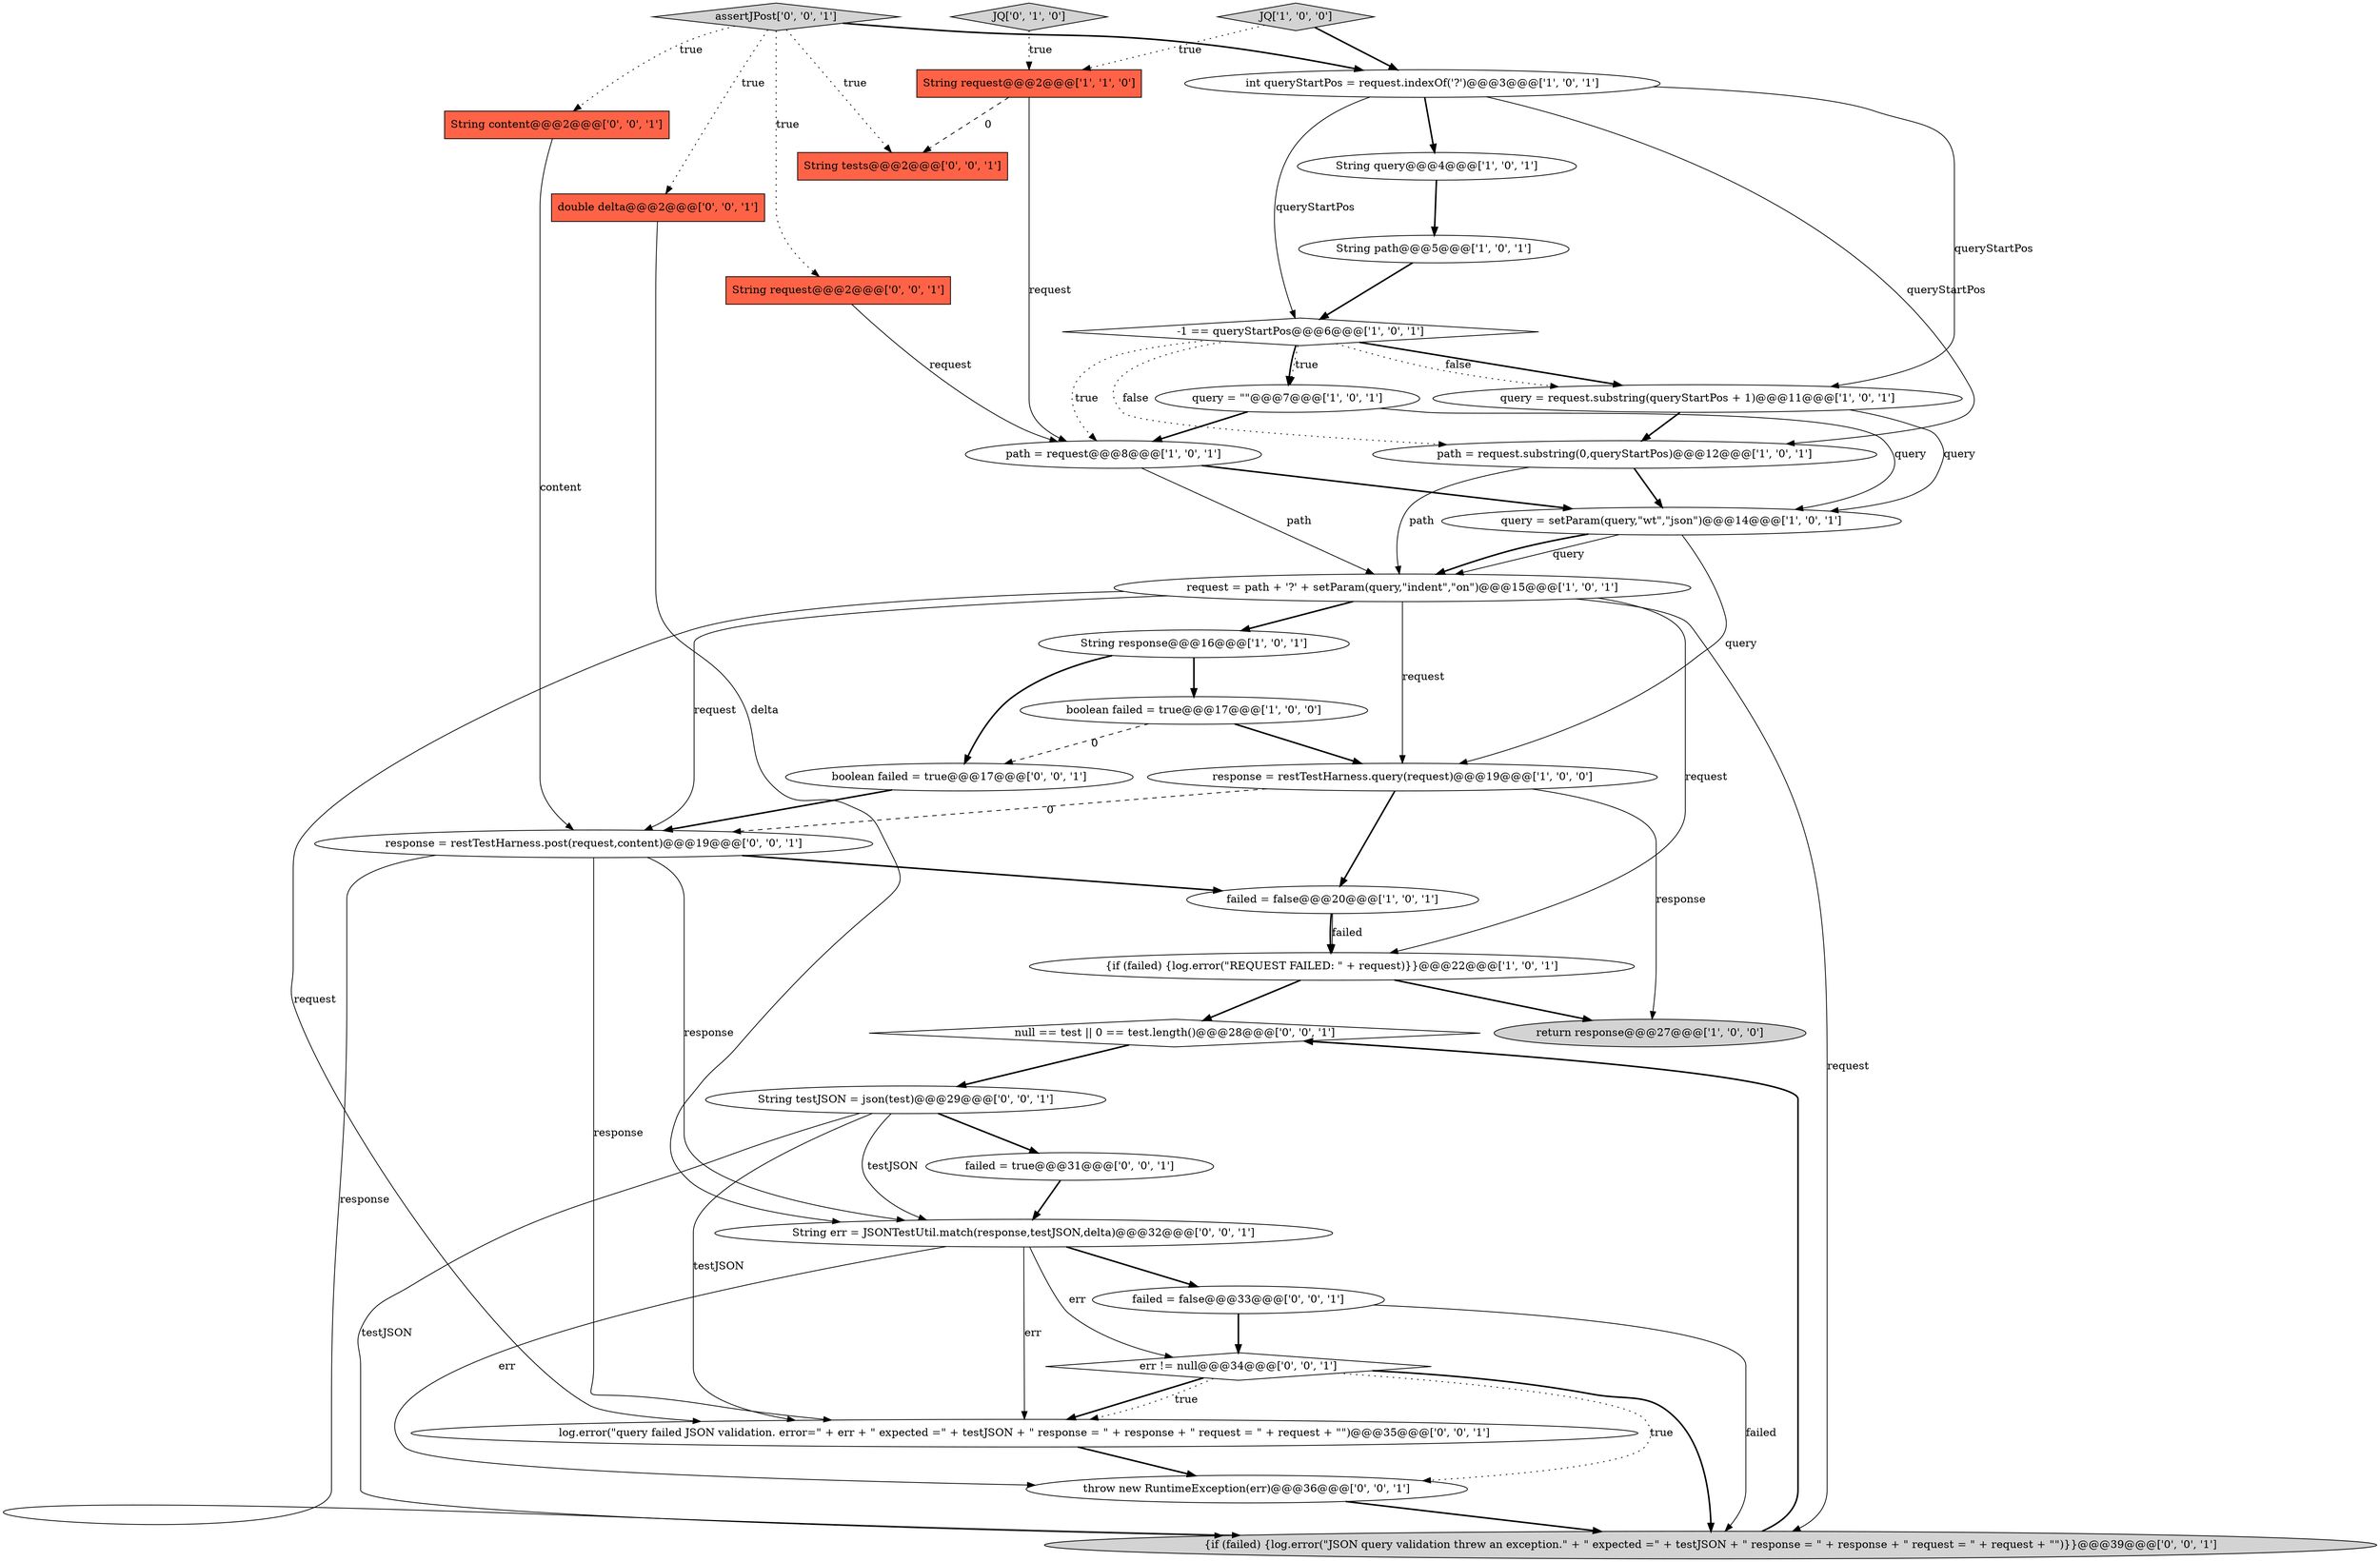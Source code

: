 digraph {
10 [style = filled, label = "String query@@@4@@@['1', '0', '1']", fillcolor = white, shape = ellipse image = "AAA0AAABBB1BBB"];
29 [style = filled, label = "double delta@@@2@@@['0', '0', '1']", fillcolor = tomato, shape = box image = "AAA0AAABBB3BBB"];
0 [style = filled, label = "path = request@@@8@@@['1', '0', '1']", fillcolor = white, shape = ellipse image = "AAA0AAABBB1BBB"];
14 [style = filled, label = "path = request.substring(0,queryStartPos)@@@12@@@['1', '0', '1']", fillcolor = white, shape = ellipse image = "AAA0AAABBB1BBB"];
33 [style = filled, label = "String tests@@@2@@@['0', '0', '1']", fillcolor = tomato, shape = box image = "AAA0AAABBB3BBB"];
8 [style = filled, label = "return response@@@27@@@['1', '0', '0']", fillcolor = lightgray, shape = ellipse image = "AAA0AAABBB1BBB"];
31 [style = filled, label = "String request@@@2@@@['0', '0', '1']", fillcolor = tomato, shape = box image = "AAA0AAABBB3BBB"];
34 [style = filled, label = "response = restTestHarness.post(request,content)@@@19@@@['0', '0', '1']", fillcolor = white, shape = ellipse image = "AAA0AAABBB3BBB"];
18 [style = filled, label = "JQ['0', '1', '0']", fillcolor = lightgray, shape = diamond image = "AAA0AAABBB2BBB"];
12 [style = filled, label = "failed = false@@@20@@@['1', '0', '1']", fillcolor = white, shape = ellipse image = "AAA0AAABBB1BBB"];
19 [style = filled, label = "null == test || 0 == test.length()@@@28@@@['0', '0', '1']", fillcolor = white, shape = diamond image = "AAA0AAABBB3BBB"];
5 [style = filled, label = "String path@@@5@@@['1', '0', '1']", fillcolor = white, shape = ellipse image = "AAA0AAABBB1BBB"];
17 [style = filled, label = "int queryStartPos = request.indexOf('?')@@@3@@@['1', '0', '1']", fillcolor = white, shape = ellipse image = "AAA0AAABBB1BBB"];
9 [style = filled, label = "response = restTestHarness.query(request)@@@19@@@['1', '0', '0']", fillcolor = white, shape = ellipse image = "AAA0AAABBB1BBB"];
7 [style = filled, label = "query = setParam(query,\"wt\",\"json\")@@@14@@@['1', '0', '1']", fillcolor = white, shape = ellipse image = "AAA0AAABBB1BBB"];
25 [style = filled, label = "String err = JSONTestUtil.match(response,testJSON,delta)@@@32@@@['0', '0', '1']", fillcolor = white, shape = ellipse image = "AAA0AAABBB3BBB"];
2 [style = filled, label = "-1 == queryStartPos@@@6@@@['1', '0', '1']", fillcolor = white, shape = diamond image = "AAA0AAABBB1BBB"];
22 [style = filled, label = "failed = false@@@33@@@['0', '0', '1']", fillcolor = white, shape = ellipse image = "AAA0AAABBB3BBB"];
13 [style = filled, label = "String request@@@2@@@['1', '1', '0']", fillcolor = tomato, shape = box image = "AAA0AAABBB1BBB"];
20 [style = filled, label = "log.error(\"query failed JSON validation. error=\" + err + \" expected =\" + testJSON + \" response = \" + response + \" request = \" + request + \"\")@@@35@@@['0', '0', '1']", fillcolor = white, shape = ellipse image = "AAA0AAABBB3BBB"];
3 [style = filled, label = "query = request.substring(queryStartPos + 1)@@@11@@@['1', '0', '1']", fillcolor = white, shape = ellipse image = "AAA0AAABBB1BBB"];
32 [style = filled, label = "err != null@@@34@@@['0', '0', '1']", fillcolor = white, shape = diamond image = "AAA0AAABBB3BBB"];
27 [style = filled, label = "String content@@@2@@@['0', '0', '1']", fillcolor = tomato, shape = box image = "AAA0AAABBB3BBB"];
1 [style = filled, label = "String response@@@16@@@['1', '0', '1']", fillcolor = white, shape = ellipse image = "AAA0AAABBB1BBB"];
30 [style = filled, label = "failed = true@@@31@@@['0', '0', '1']", fillcolor = white, shape = ellipse image = "AAA0AAABBB3BBB"];
23 [style = filled, label = "assertJPost['0', '0', '1']", fillcolor = lightgray, shape = diamond image = "AAA0AAABBB3BBB"];
15 [style = filled, label = "JQ['1', '0', '0']", fillcolor = lightgray, shape = diamond image = "AAA0AAABBB1BBB"];
16 [style = filled, label = "request = path + '?' + setParam(query,\"indent\",\"on\")@@@15@@@['1', '0', '1']", fillcolor = white, shape = ellipse image = "AAA0AAABBB1BBB"];
4 [style = filled, label = "boolean failed = true@@@17@@@['1', '0', '0']", fillcolor = white, shape = ellipse image = "AAA0AAABBB1BBB"];
28 [style = filled, label = "{if (failed) {log.error(\"JSON query validation threw an exception.\" + \" expected =\" + testJSON + \" response = \" + response + \" request = \" + request + \"\")}}@@@39@@@['0', '0', '1']", fillcolor = lightgray, shape = ellipse image = "AAA0AAABBB3BBB"];
21 [style = filled, label = "throw new RuntimeException(err)@@@36@@@['0', '0', '1']", fillcolor = white, shape = ellipse image = "AAA0AAABBB3BBB"];
24 [style = filled, label = "String testJSON = json(test)@@@29@@@['0', '0', '1']", fillcolor = white, shape = ellipse image = "AAA0AAABBB3BBB"];
26 [style = filled, label = "boolean failed = true@@@17@@@['0', '0', '1']", fillcolor = white, shape = ellipse image = "AAA0AAABBB3BBB"];
6 [style = filled, label = "{if (failed) {log.error(\"REQUEST FAILED: \" + request)}}@@@22@@@['1', '0', '1']", fillcolor = white, shape = ellipse image = "AAA0AAABBB1BBB"];
11 [style = filled, label = "query = \"\"@@@7@@@['1', '0', '1']", fillcolor = white, shape = ellipse image = "AAA0AAABBB1BBB"];
5->2 [style = bold, label=""];
16->6 [style = solid, label="request"];
2->11 [style = dotted, label="true"];
4->26 [style = dashed, label="0"];
24->28 [style = solid, label="testJSON"];
11->7 [style = solid, label="query"];
7->16 [style = solid, label="query"];
14->7 [style = bold, label=""];
31->0 [style = solid, label="request"];
16->28 [style = solid, label="request"];
3->14 [style = bold, label=""];
34->28 [style = solid, label="response"];
13->33 [style = dashed, label="0"];
15->13 [style = dotted, label="true"];
21->28 [style = bold, label=""];
17->3 [style = solid, label="queryStartPos"];
2->11 [style = bold, label=""];
0->7 [style = bold, label=""];
29->25 [style = solid, label="delta"];
11->0 [style = bold, label=""];
2->14 [style = dotted, label="false"];
34->20 [style = solid, label="response"];
7->16 [style = bold, label=""];
28->19 [style = bold, label=""];
17->2 [style = solid, label="queryStartPos"];
22->28 [style = solid, label="failed"];
19->24 [style = bold, label=""];
6->19 [style = bold, label=""];
24->30 [style = bold, label=""];
30->25 [style = bold, label=""];
6->8 [style = bold, label=""];
25->20 [style = solid, label="err"];
24->25 [style = solid, label="testJSON"];
27->34 [style = solid, label="content"];
2->3 [style = bold, label=""];
22->32 [style = bold, label=""];
0->16 [style = solid, label="path"];
32->20 [style = bold, label=""];
20->21 [style = bold, label=""];
9->8 [style = solid, label="response"];
18->13 [style = dotted, label="true"];
14->16 [style = solid, label="path"];
24->20 [style = solid, label="testJSON"];
23->27 [style = dotted, label="true"];
16->1 [style = bold, label=""];
32->21 [style = dotted, label="true"];
23->31 [style = dotted, label="true"];
9->34 [style = dashed, label="0"];
25->32 [style = solid, label="err"];
26->34 [style = bold, label=""];
32->28 [style = bold, label=""];
25->21 [style = solid, label="err"];
4->9 [style = bold, label=""];
32->20 [style = dotted, label="true"];
34->12 [style = bold, label=""];
16->9 [style = solid, label="request"];
12->6 [style = solid, label="failed"];
1->4 [style = bold, label=""];
3->7 [style = solid, label="query"];
13->0 [style = solid, label="request"];
16->34 [style = solid, label="request"];
1->26 [style = bold, label=""];
17->14 [style = solid, label="queryStartPos"];
2->0 [style = dotted, label="true"];
23->29 [style = dotted, label="true"];
7->9 [style = solid, label="query"];
23->17 [style = bold, label=""];
2->3 [style = dotted, label="false"];
25->22 [style = bold, label=""];
23->33 [style = dotted, label="true"];
10->5 [style = bold, label=""];
17->10 [style = bold, label=""];
16->20 [style = solid, label="request"];
34->25 [style = solid, label="response"];
12->6 [style = bold, label=""];
9->12 [style = bold, label=""];
15->17 [style = bold, label=""];
}
